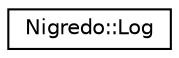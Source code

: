 digraph "Graphical Class Hierarchy"
{
  edge [fontname="Helvetica",fontsize="10",labelfontname="Helvetica",labelfontsize="10"];
  node [fontname="Helvetica",fontsize="10",shape=record];
  rankdir="LR";
  Node1 [label="Nigredo::Log",height=0.2,width=0.4,color="black", fillcolor="white", style="filled",URL="$class_nigredo_1_1_log.html"];
}

